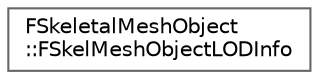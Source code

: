 digraph "Graphical Class Hierarchy"
{
 // INTERACTIVE_SVG=YES
 // LATEX_PDF_SIZE
  bgcolor="transparent";
  edge [fontname=Helvetica,fontsize=10,labelfontname=Helvetica,labelfontsize=10];
  node [fontname=Helvetica,fontsize=10,shape=box,height=0.2,width=0.4];
  rankdir="LR";
  Node0 [id="Node000000",label="FSkeletalMeshObject\l::FSkelMeshObjectLODInfo",height=0.2,width=0.4,color="grey40", fillcolor="white", style="filled",URL="$da/d4e/structFSkeletalMeshObject_1_1FSkelMeshObjectLODInfo.html",tooltip="Setup for rendering a specific LOD entry of the component."];
}

